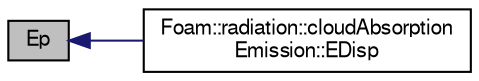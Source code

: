 digraph "Ep"
{
  bgcolor="transparent";
  edge [fontname="FreeSans",fontsize="10",labelfontname="FreeSans",labelfontsize="10"];
  node [fontname="FreeSans",fontsize="10",shape=record];
  rankdir="LR";
  Node7 [label="Ep",height=0.2,width=0.4,color="black", fillcolor="grey75", style="filled", fontcolor="black"];
  Node7 -> Node8 [dir="back",color="midnightblue",fontsize="10",style="solid",fontname="FreeSans"];
  Node8 [label="Foam::radiation::cloudAbsorption\lEmission::EDisp",height=0.2,width=0.4,color="black",URL="$a23962.html#a3d31b49db92aace5de1a9a9595cffc0c",tooltip="Return emission contribution for dispersed phase. "];
}
